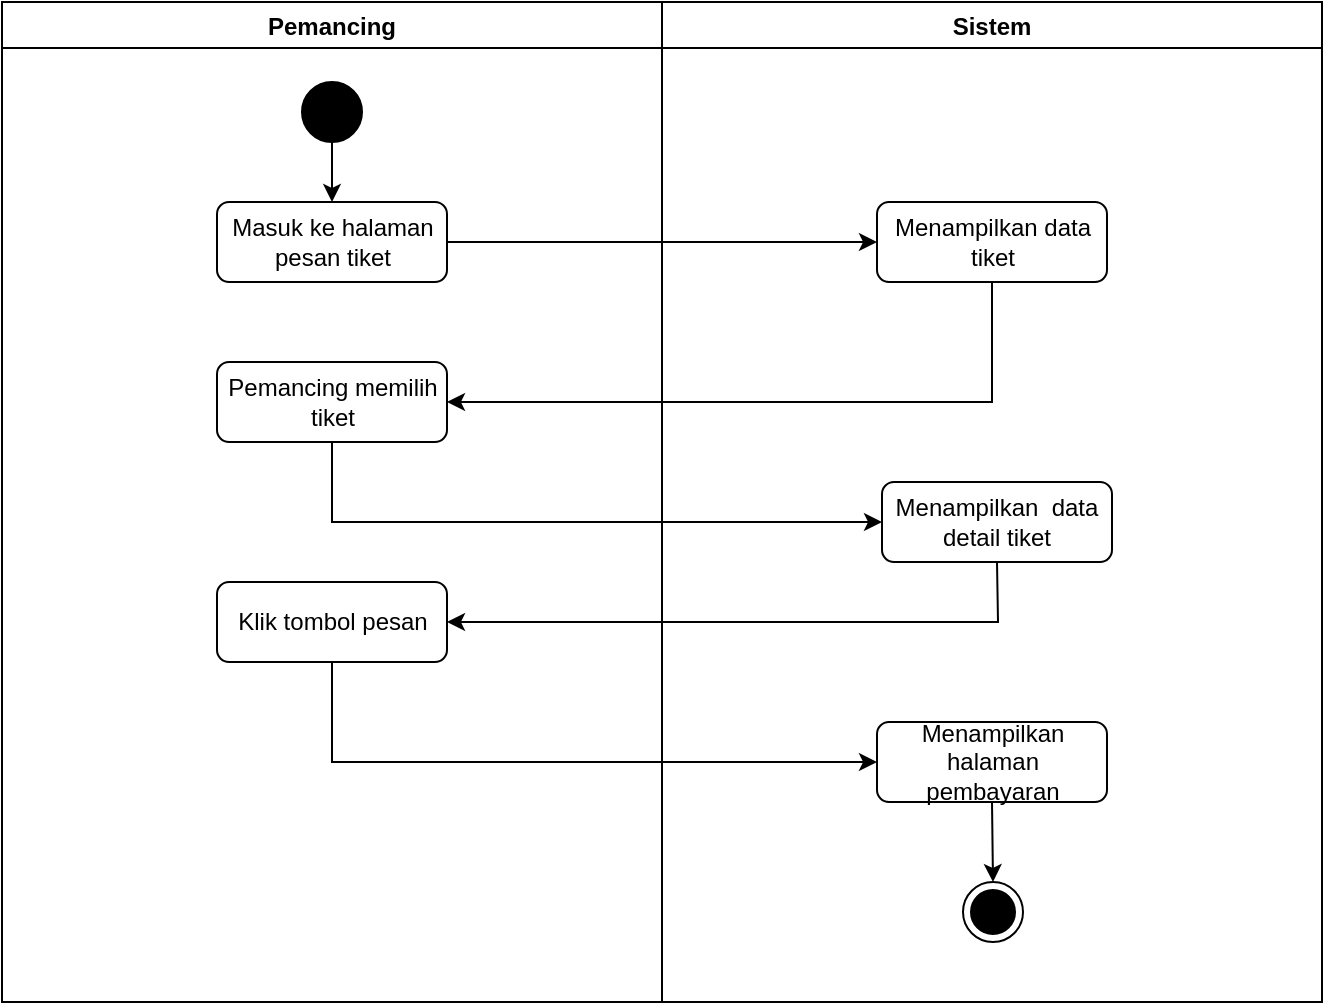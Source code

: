<mxfile version="16.5.3" type="device"><diagram id="3cQG9yHQ5vvdcttZxmFg" name="Page-1"><mxGraphModel dx="1240" dy="743" grid="1" gridSize="10" guides="1" tooltips="1" connect="1" arrows="1" fold="1" page="1" pageScale="1" pageWidth="1200" pageHeight="1920" math="0" shadow="0"><root><mxCell id="0"/><mxCell id="1" parent="0"/><mxCell id="AUXMxlrAd4VQi_jIctCJ-1" value="Pemancing" style="swimlane;" vertex="1" parent="1"><mxGeometry x="160" y="80" width="330" height="500" as="geometry"/></mxCell><mxCell id="AUXMxlrAd4VQi_jIctCJ-2" value="" style="ellipse;whiteSpace=wrap;html=1;aspect=fixed;fillColor=#000000;" vertex="1" parent="AUXMxlrAd4VQi_jIctCJ-1"><mxGeometry x="150" y="40" width="30" height="30" as="geometry"/></mxCell><mxCell id="AUXMxlrAd4VQi_jIctCJ-3" value="Masuk ke halaman pesan tiket" style="rounded=1;whiteSpace=wrap;html=1;fillColor=#FFFFFF;" vertex="1" parent="AUXMxlrAd4VQi_jIctCJ-1"><mxGeometry x="107.5" y="100" width="115" height="40" as="geometry"/></mxCell><mxCell id="AUXMxlrAd4VQi_jIctCJ-4" value="Pemancing memilih tiket" style="rounded=1;whiteSpace=wrap;html=1;fillColor=#FFFFFF;" vertex="1" parent="AUXMxlrAd4VQi_jIctCJ-1"><mxGeometry x="107.5" y="180" width="115" height="40" as="geometry"/></mxCell><mxCell id="AUXMxlrAd4VQi_jIctCJ-8" value="" style="endArrow=classic;html=1;rounded=0;fontSize=11;exitX=0.5;exitY=1;exitDx=0;exitDy=0;entryX=0.5;entryY=0;entryDx=0;entryDy=0;" edge="1" parent="AUXMxlrAd4VQi_jIctCJ-1" source="AUXMxlrAd4VQi_jIctCJ-2" target="AUXMxlrAd4VQi_jIctCJ-3"><mxGeometry width="50" height="50" relative="1" as="geometry"><mxPoint x="380" y="160" as="sourcePoint"/><mxPoint x="430" y="110" as="targetPoint"/></mxGeometry></mxCell><mxCell id="AUXMxlrAd4VQi_jIctCJ-27" value="Klik tombol pesan" style="rounded=1;whiteSpace=wrap;html=1;fillColor=#FFFFFF;" vertex="1" parent="AUXMxlrAd4VQi_jIctCJ-1"><mxGeometry x="107.5" y="290" width="115" height="40" as="geometry"/></mxCell><mxCell id="AUXMxlrAd4VQi_jIctCJ-11" value="Sistem" style="swimlane;startSize=23;" vertex="1" parent="1"><mxGeometry x="490" y="80" width="330" height="500" as="geometry"/></mxCell><mxCell id="AUXMxlrAd4VQi_jIctCJ-12" value="Menampilkan data tiket" style="rounded=1;whiteSpace=wrap;html=1;fillColor=#FFFFFF;" vertex="1" parent="AUXMxlrAd4VQi_jIctCJ-11"><mxGeometry x="107.5" y="100" width="115" height="40" as="geometry"/></mxCell><mxCell id="AUXMxlrAd4VQi_jIctCJ-13" value="Menampilkan&amp;nbsp; data detail tiket" style="rounded=1;whiteSpace=wrap;html=1;fillColor=#FFFFFF;" vertex="1" parent="AUXMxlrAd4VQi_jIctCJ-11"><mxGeometry x="110" y="240" width="115" height="40" as="geometry"/></mxCell><mxCell id="AUXMxlrAd4VQi_jIctCJ-30" value="Menampilkan halaman pembayaran" style="rounded=1;whiteSpace=wrap;html=1;fillColor=#FFFFFF;" vertex="1" parent="AUXMxlrAd4VQi_jIctCJ-11"><mxGeometry x="107.5" y="360" width="115" height="40" as="geometry"/></mxCell><mxCell id="AUXMxlrAd4VQi_jIctCJ-7" value="" style="ellipse;html=1;shape=endState;fillColor=#000000;strokeColor=#000000;fontSize=11;" vertex="1" parent="AUXMxlrAd4VQi_jIctCJ-11"><mxGeometry x="150.5" y="440" width="30" height="30" as="geometry"/></mxCell><mxCell id="AUXMxlrAd4VQi_jIctCJ-32" value="" style="endArrow=classic;html=1;rounded=0;entryX=0.5;entryY=0;entryDx=0;entryDy=0;exitX=0.5;exitY=1;exitDx=0;exitDy=0;" edge="1" parent="AUXMxlrAd4VQi_jIctCJ-11" source="AUXMxlrAd4VQi_jIctCJ-30" target="AUXMxlrAd4VQi_jIctCJ-7"><mxGeometry width="50" height="50" relative="1" as="geometry"><mxPoint x="-30" y="300" as="sourcePoint"/><mxPoint x="20" y="250" as="targetPoint"/></mxGeometry></mxCell><mxCell id="AUXMxlrAd4VQi_jIctCJ-21" value="" style="endArrow=classic;html=1;rounded=0;fontSize=11;exitX=1;exitY=0.5;exitDx=0;exitDy=0;entryX=0;entryY=0.5;entryDx=0;entryDy=0;" edge="1" parent="1" source="AUXMxlrAd4VQi_jIctCJ-3" target="AUXMxlrAd4VQi_jIctCJ-12"><mxGeometry width="50" height="50" relative="1" as="geometry"><mxPoint x="540" y="240" as="sourcePoint"/><mxPoint x="590" y="190" as="targetPoint"/></mxGeometry></mxCell><mxCell id="AUXMxlrAd4VQi_jIctCJ-22" value="" style="endArrow=classic;html=1;rounded=0;fontSize=11;exitX=0.5;exitY=1;exitDx=0;exitDy=0;entryX=1;entryY=0.5;entryDx=0;entryDy=0;" edge="1" parent="1" source="AUXMxlrAd4VQi_jIctCJ-12" target="AUXMxlrAd4VQi_jIctCJ-4"><mxGeometry width="50" height="50" relative="1" as="geometry"><mxPoint x="540" y="240" as="sourcePoint"/><mxPoint x="590" y="190" as="targetPoint"/><Array as="points"><mxPoint x="655" y="280"/></Array></mxGeometry></mxCell><mxCell id="AUXMxlrAd4VQi_jIctCJ-23" value="" style="endArrow=classic;html=1;rounded=0;fontSize=11;exitX=0.5;exitY=1;exitDx=0;exitDy=0;entryX=0;entryY=0.5;entryDx=0;entryDy=0;" edge="1" parent="1" source="AUXMxlrAd4VQi_jIctCJ-4" target="AUXMxlrAd4VQi_jIctCJ-13"><mxGeometry width="50" height="50" relative="1" as="geometry"><mxPoint x="382.5" y="360" as="sourcePoint"/><mxPoint x="590" y="290" as="targetPoint"/><Array as="points"><mxPoint x="325" y="340"/></Array></mxGeometry></mxCell><mxCell id="AUXMxlrAd4VQi_jIctCJ-28" value="" style="endArrow=classic;html=1;rounded=0;exitX=0.5;exitY=1;exitDx=0;exitDy=0;" edge="1" parent="1" source="AUXMxlrAd4VQi_jIctCJ-13" target="AUXMxlrAd4VQi_jIctCJ-27"><mxGeometry width="50" height="50" relative="1" as="geometry"><mxPoint x="460" y="390" as="sourcePoint"/><mxPoint x="510" y="340" as="targetPoint"/><Array as="points"><mxPoint x="658" y="390"/></Array></mxGeometry></mxCell><mxCell id="AUXMxlrAd4VQi_jIctCJ-31" value="" style="endArrow=classic;html=1;rounded=0;exitX=0.5;exitY=1;exitDx=0;exitDy=0;entryX=0;entryY=0.5;entryDx=0;entryDy=0;" edge="1" parent="1" source="AUXMxlrAd4VQi_jIctCJ-27" target="AUXMxlrAd4VQi_jIctCJ-30"><mxGeometry width="50" height="50" relative="1" as="geometry"><mxPoint x="460" y="380" as="sourcePoint"/><mxPoint x="510" y="330" as="targetPoint"/><Array as="points"><mxPoint x="325" y="460"/></Array></mxGeometry></mxCell></root></mxGraphModel></diagram></mxfile>